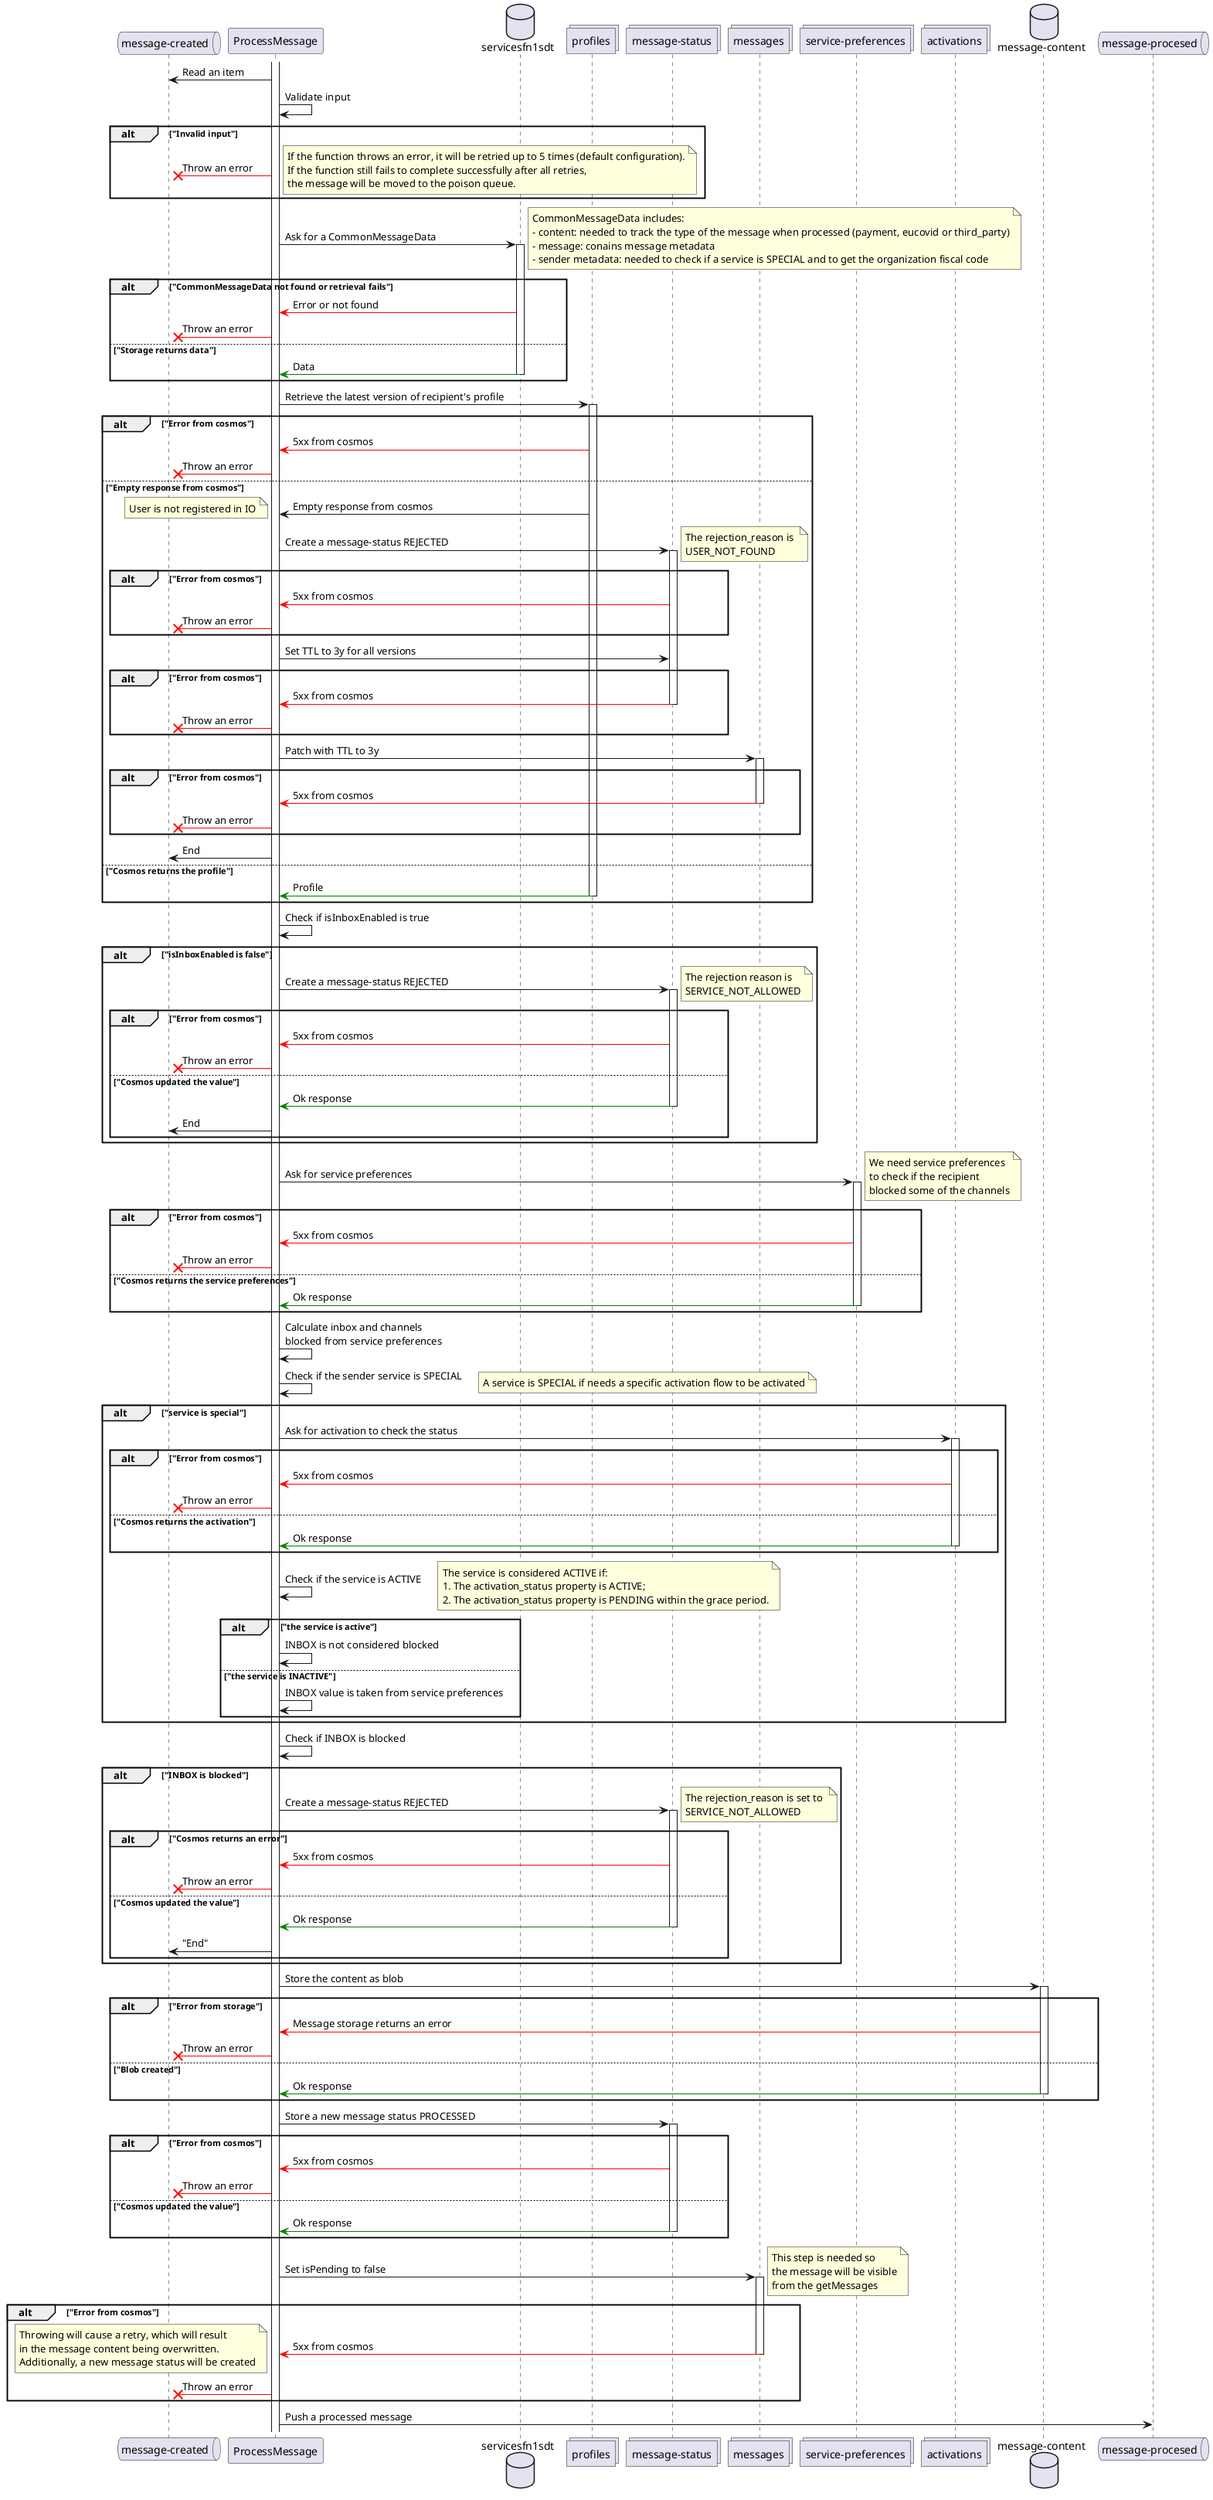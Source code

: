 @startuml

queue "message-created" as CreatedMessage
participant ProcessMessage
database "servicesfn1sdt" as InternalStorage
collections profiles
collections "message-status" as messageStatus
collections messages
collections "service-preferences" as servicePreferences
collections activations
database "message-content" as messageStorage

queue "message-procesed" as ProcessedMessage

CreatedMessage <- ProcessMessage : Read an item

ProcessMessage -> ProcessMessage : Validate input

alt "Invalid input"
  ProcessMessage -[#red]>X CreatedMessage: Throw an error
  note right : If the function throws an error, it will be retried up to 5 times (default configuration).\nIf the function still fails to complete successfully after all retries,\nthe message will be moved to the poison queue.
end

activate ProcessMessage
ProcessMessage -> InternalStorage : Ask for a CommonMessageData
note right : CommonMessageData includes:\n- content: needed to track the type of the message when processed (payment, eucovid or third_party)\n- message: conains message metadata\n- sender metadata: needed to check if a service is SPECIAL and to get the organization fiscal code

activate InternalStorage
alt "CommonMessageData not found or retrieval fails"
  InternalStorage -[#red]> ProcessMessage : Error or not found
  ProcessMessage -[#red]>X CreatedMessage: Throw an error
else "Storage returns data"
  InternalStorage -[#green]> ProcessMessage : Data
  deactivate InternalStorage
end

ProcessMessage -> profiles : Retrieve the latest version of recipient's profile
activate profiles

alt "Error from cosmos"
  profiles -[#red]> ProcessMessage : 5xx from cosmos
  ProcessMessage -[#red]>X CreatedMessage : Throw an error
else "Empty response from cosmos"
  profiles -> ProcessMessage : Empty response from cosmos
  note left: User is not registered in IO
  ProcessMessage -> messageStatus : Create a message-status REJECTED
  activate messageStatus
  note right:  The rejection_reason is \nUSER_NOT_FOUND
  alt "Error from cosmos"
    messageStatus -[#red]> ProcessMessage : 5xx from cosmos
    ProcessMessage -[#red]>X CreatedMessage : Throw an error
  end
  ProcessMessage -> messageStatus : Set TTL to 3y for all versions
  alt "Error from cosmos"
    messageStatus -[#red]> ProcessMessage : 5xx from cosmos
    deactivate messageStatus
    ProcessMessage -[#red]>X CreatedMessage : Throw an error
  end
  ProcessMessage -> messages : Patch with TTL to 3y
  activate messages
  alt "Error from cosmos"
    messages -[#red]> ProcessMessage : 5xx from cosmos
    deactivate messages
    ProcessMessage -[#red]>X CreatedMessage : Throw an error
  end
  ProcessMessage -> CreatedMessage: End
else "Cosmos returns the profile"
    profiles -[#green]> ProcessMessage : Profile
    deactivate profiles
end

ProcessMessage -> ProcessMessage : Check if isInboxEnabled is true

alt "isInboxEnabled is false"
  ProcessMessage -> messageStatus : Create a message-status REJECTED
  activate messageStatus
  note right: The rejection reason is \nSERVICE_NOT_ALLOWED
  alt "Error from cosmos"
    messageStatus -[#red]> ProcessMessage : 5xx from cosmos
    ProcessMessage -[#red]>X CreatedMessage : Throw an error
  else "Cosmos updated the value"
    messageStatus -[#green]> ProcessMessage : Ok response
    deactivate messageStatus
    ProcessMessage -> CreatedMessage : End
  end
end

ProcessMessage -> servicePreferences : Ask for service preferences
note right: We need service preferences\nto check if the recipient\nblocked some of the channels
activate servicePreferences

alt "Error from cosmos"
  servicePreferences -[#red]> ProcessMessage : 5xx from cosmos
  ProcessMessage -[#red]>X CreatedMessage : Throw an error
else "Cosmos returns the service preferences"
  servicePreferences -[#green]> ProcessMessage : Ok response
  deactivate servicePreferences
end

ProcessMessage -> ProcessMessage : Calculate inbox and channels \nblocked from service preferences

ProcessMessage -> ProcessMessage : Check if the sender service is SPECIAL
note right : A service is SPECIAL if needs a specific activation flow to be activated

alt "service is special"
  ProcessMessage -> activations : Ask for activation to check the status
  activate activations
  alt "Error from cosmos"
    activations -[#red]> ProcessMessage : 5xx from cosmos
    ProcessMessage -[#red]>X CreatedMessage : Throw an error
  else "Cosmos returns the activation"
    activations -[#green]> ProcessMessage : Ok response
    deactivate activations
  end
  ProcessMessage -> ProcessMessage : Check if the service is ACTIVE
  note right : The service is considered ACTIVE if:\n1. The activation_status property is ACTIVE;\n2. The activation_status property is PENDING within the grace period.
  alt "the service is active"
    ProcessMessage -> ProcessMessage: INBOX is not considered blocked
  else "the service is INACTIVE"
    ProcessMessage -> ProcessMessage: INBOX value is taken from service preferences
  end
end

ProcessMessage -> ProcessMessage : Check if INBOX is blocked

alt "INBOX is blocked"
  ProcessMessage -> messageStatus : Create a message-status REJECTED
  activate messageStatus
  note right:  The rejection_reason is set to \nSERVICE_NOT_ALLOWED
  alt "Cosmos returns an error"
    messageStatus -[#red]> ProcessMessage : 5xx from cosmos
    ProcessMessage -[#red]>X CreatedMessage : Throw an error
  else "Cosmos updated the value"
    messageStatus -[#green]> ProcessMessage : Ok response
    deactivate messageStatus
    ProcessMessage -> CreatedMessage : "End"
  end
end

ProcessMessage -> messageStorage: Store the content as blob
activate messageStorage

alt "Error from storage"
  messageStorage -[#red]> ProcessMessage : Message storage returns an error
  ProcessMessage -[#red]>X CreatedMessage : Throw an error
else  "Blob created"
  messageStorage -[#green]> ProcessMessage : Ok response
  deactivate messageStorage
end

ProcessMessage -> messageStatus : Store a new message status PROCESSED
activate messageStatus

alt "Error from cosmos"
  messageStatus -[#red]> ProcessMessage : 5xx from cosmos
  ProcessMessage -[#red]>X CreatedMessage : Throw an error
else "Cosmos updated the value"
  messageStatus -[#green]> ProcessMessage : Ok response
  deactivate messageStatus
end

ProcessMessage -> messages : Set isPending to false
note right: This step is needed so\nthe message will be visible\nfrom the getMessages
activate messages

alt "Error from cosmos"
  messages -[#red]> ProcessMessage : 5xx from cosmos
  deactivate messages
  note left : Throwing will cause a retry, which will result \nin the message content being overwritten.\nAdditionally, a new message status will be created
  ProcessMessage -[#red]>X CreatedMessage : Throw an error
end

ProcessMessage -> ProcessedMessage : Push a processed message

@enduml
